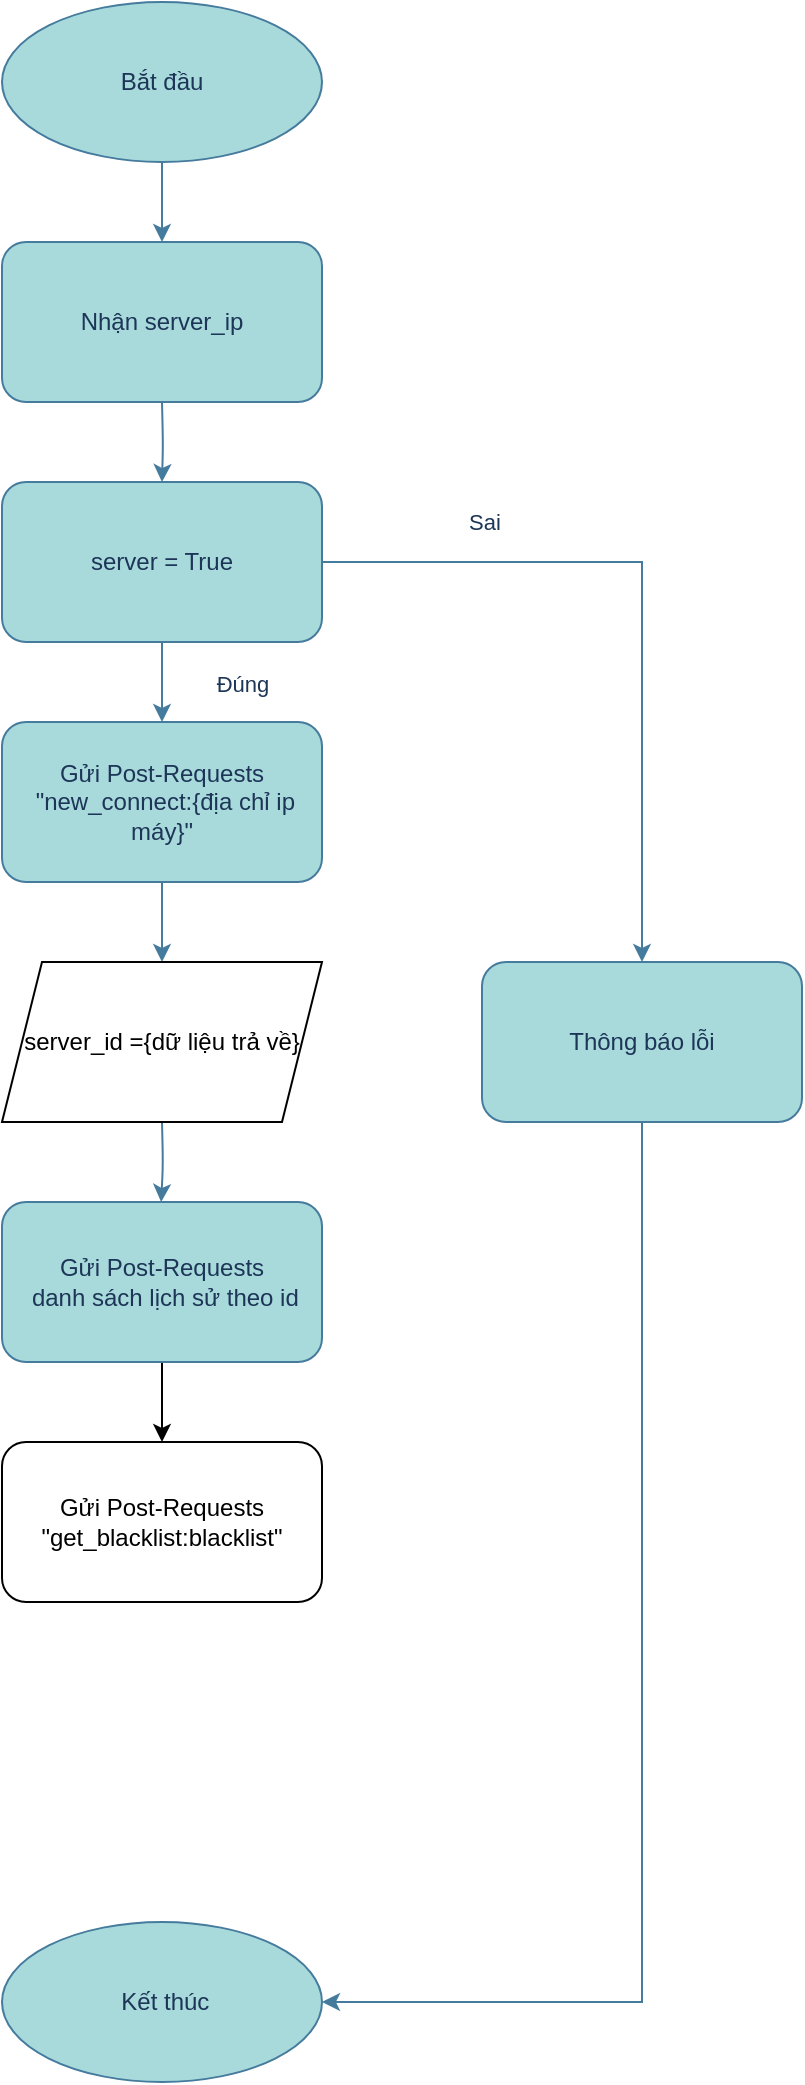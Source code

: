 <mxfile version="22.1.16" type="github">
  <diagram name="Trang-1" id="ER4wUnBnk97Xg_GWKOxj">
    <mxGraphModel dx="643" dy="448" grid="1" gridSize="10" guides="1" tooltips="1" connect="1" arrows="1" fold="1" page="1" pageScale="1" pageWidth="827" pageHeight="1169" math="0" shadow="0">
      <root>
        <mxCell id="0" />
        <mxCell id="1" parent="0" />
        <mxCell id="Ut0xZS67pPm9S65PYU5N-1" style="edgeStyle=orthogonalEdgeStyle;rounded=1;orthogonalLoop=1;jettySize=auto;html=1;exitX=0.5;exitY=1;exitDx=0;exitDy=0;entryX=0.5;entryY=0;entryDx=0;entryDy=0;labelBackgroundColor=none;strokeColor=#457B9D;fontColor=default;" edge="1" parent="1" source="Ut0xZS67pPm9S65PYU5N-2" target="Ut0xZS67pPm9S65PYU5N-20">
          <mxGeometry relative="1" as="geometry" />
        </mxCell>
        <mxCell id="Ut0xZS67pPm9S65PYU5N-2" value="Bắt đầu" style="ellipse;whiteSpace=wrap;html=1;labelBackgroundColor=none;fillColor=#A8DADC;strokeColor=#457B9D;fontColor=#1D3557;rounded=1;" vertex="1" parent="1">
          <mxGeometry x="280" y="200" width="160" height="80" as="geometry" />
        </mxCell>
        <mxCell id="Ut0xZS67pPm9S65PYU5N-3" style="edgeStyle=orthogonalEdgeStyle;rounded=1;orthogonalLoop=1;jettySize=auto;html=1;exitX=0.5;exitY=1;exitDx=0;exitDy=0;entryX=0.5;entryY=0;entryDx=0;entryDy=0;labelBackgroundColor=none;strokeColor=#457B9D;fontColor=default;" edge="1" parent="1" target="Ut0xZS67pPm9S65PYU5N-11">
          <mxGeometry relative="1" as="geometry">
            <mxPoint x="360" y="400" as="sourcePoint" />
          </mxGeometry>
        </mxCell>
        <mxCell id="Ut0xZS67pPm9S65PYU5N-5" style="edgeStyle=orthogonalEdgeStyle;rounded=0;orthogonalLoop=1;jettySize=auto;html=1;exitX=0.5;exitY=1;exitDx=0;exitDy=0;entryX=0.5;entryY=0;entryDx=0;entryDy=0;labelBackgroundColor=none;strokeColor=#457B9D;fontColor=default;" edge="1" parent="1" source="Ut0xZS67pPm9S65PYU5N-6">
          <mxGeometry relative="1" as="geometry">
            <mxPoint x="360" y="680" as="targetPoint" />
          </mxGeometry>
        </mxCell>
        <mxCell id="Ut0xZS67pPm9S65PYU5N-6" value="Gửi Post-Requests&lt;br&gt;&amp;nbsp;&quot;new_connect:{địa chỉ ip máy}&quot;" style="rounded=1;whiteSpace=wrap;html=1;labelBackgroundColor=none;fillColor=#A8DADC;strokeColor=#457B9D;fontColor=#1D3557;" vertex="1" parent="1">
          <mxGeometry x="280" y="560" width="160" height="80" as="geometry" />
        </mxCell>
        <mxCell id="Ut0xZS67pPm9S65PYU5N-7" style="edgeStyle=orthogonalEdgeStyle;rounded=1;orthogonalLoop=1;jettySize=auto;html=1;exitX=0.5;exitY=1;exitDx=0;exitDy=0;entryX=0.5;entryY=0;entryDx=0;entryDy=0;labelBackgroundColor=none;strokeColor=#457B9D;fontColor=default;" edge="1" parent="1" source="Ut0xZS67pPm9S65PYU5N-11">
          <mxGeometry relative="1" as="geometry">
            <mxPoint x="360" y="560" as="targetPoint" />
          </mxGeometry>
        </mxCell>
        <mxCell id="Ut0xZS67pPm9S65PYU5N-8" value="Đúng" style="edgeLabel;html=1;align=center;verticalAlign=middle;resizable=0;points=[];labelBackgroundColor=none;fontColor=#1D3557;rounded=1;" vertex="1" connectable="0" parent="Ut0xZS67pPm9S65PYU5N-7">
          <mxGeometry x="-0.197" y="1" relative="1" as="geometry">
            <mxPoint x="39" y="4" as="offset" />
          </mxGeometry>
        </mxCell>
        <mxCell id="Ut0xZS67pPm9S65PYU5N-9" style="edgeStyle=orthogonalEdgeStyle;rounded=0;orthogonalLoop=1;jettySize=auto;html=1;exitX=1;exitY=0.5;exitDx=0;exitDy=0;entryX=0.5;entryY=0;entryDx=0;entryDy=0;labelBackgroundColor=none;strokeColor=#457B9D;fontColor=default;" edge="1" parent="1" source="Ut0xZS67pPm9S65PYU5N-11" target="Ut0xZS67pPm9S65PYU5N-18">
          <mxGeometry relative="1" as="geometry" />
        </mxCell>
        <mxCell id="Ut0xZS67pPm9S65PYU5N-10" value="Sai" style="edgeLabel;html=1;align=center;verticalAlign=middle;resizable=0;points=[];fontColor=#1D3557;" vertex="1" connectable="0" parent="Ut0xZS67pPm9S65PYU5N-9">
          <mxGeometry x="-0.563" y="1" relative="1" as="geometry">
            <mxPoint x="2" y="-19" as="offset" />
          </mxGeometry>
        </mxCell>
        <mxCell id="Ut0xZS67pPm9S65PYU5N-11" value="server = True" style="rounded=1;whiteSpace=wrap;html=1;labelBackgroundColor=none;fillColor=#A8DADC;strokeColor=#457B9D;fontColor=#1D3557;" vertex="1" parent="1">
          <mxGeometry x="280" y="440" width="160" height="80" as="geometry" />
        </mxCell>
        <mxCell id="Ut0xZS67pPm9S65PYU5N-12" style="edgeStyle=orthogonalEdgeStyle;rounded=1;orthogonalLoop=1;jettySize=auto;html=1;exitX=0.5;exitY=1;exitDx=0;exitDy=0;labelBackgroundColor=none;strokeColor=#457B9D;fontColor=default;" edge="1" parent="1">
          <mxGeometry relative="1" as="geometry">
            <mxPoint x="359.579" y="800" as="targetPoint" />
            <mxPoint x="360" y="760" as="sourcePoint" />
          </mxGeometry>
        </mxCell>
        <mxCell id="Ut0xZS67pPm9S65PYU5N-26" style="edgeStyle=orthogonalEdgeStyle;rounded=0;orthogonalLoop=1;jettySize=auto;html=1;entryX=0.5;entryY=0;entryDx=0;entryDy=0;" edge="1" parent="1" source="Ut0xZS67pPm9S65PYU5N-15" target="Ut0xZS67pPm9S65PYU5N-25">
          <mxGeometry relative="1" as="geometry" />
        </mxCell>
        <mxCell id="Ut0xZS67pPm9S65PYU5N-15" value="Gửi Post-Requests&lt;br&gt;&amp;nbsp;danh sách lịch sử theo id" style="rounded=1;whiteSpace=wrap;html=1;labelBackgroundColor=none;fillColor=#A8DADC;strokeColor=#457B9D;fontColor=#1D3557;" vertex="1" parent="1">
          <mxGeometry x="280" y="800" width="160" height="80" as="geometry" />
        </mxCell>
        <mxCell id="Ut0xZS67pPm9S65PYU5N-16" value="&amp;nbsp;Kết thúc" style="ellipse;whiteSpace=wrap;html=1;labelBackgroundColor=none;fillColor=#A8DADC;strokeColor=#457B9D;fontColor=#1D3557;rounded=1;" vertex="1" parent="1">
          <mxGeometry x="280" y="1160" width="160" height="80" as="geometry" />
        </mxCell>
        <mxCell id="Ut0xZS67pPm9S65PYU5N-17" style="edgeStyle=orthogonalEdgeStyle;rounded=0;orthogonalLoop=1;jettySize=auto;html=1;exitX=0.5;exitY=1;exitDx=0;exitDy=0;entryX=1;entryY=0.5;entryDx=0;entryDy=0;labelBackgroundColor=none;strokeColor=#457B9D;fontColor=default;" edge="1" parent="1" source="Ut0xZS67pPm9S65PYU5N-18" target="Ut0xZS67pPm9S65PYU5N-16">
          <mxGeometry relative="1" as="geometry" />
        </mxCell>
        <mxCell id="Ut0xZS67pPm9S65PYU5N-18" value="Thông báo lỗi" style="rounded=1;whiteSpace=wrap;html=1;labelBackgroundColor=none;fillColor=#A8DADC;strokeColor=#457B9D;fontColor=#1D3557;" vertex="1" parent="1">
          <mxGeometry x="520" y="680" width="160" height="80" as="geometry" />
        </mxCell>
        <mxCell id="Ut0xZS67pPm9S65PYU5N-20" value="Nhận server_ip" style="rounded=1;whiteSpace=wrap;html=1;labelBackgroundColor=none;fillColor=#A8DADC;strokeColor=#457B9D;fontColor=#1D3557;" vertex="1" parent="1">
          <mxGeometry x="280" y="320" width="160" height="80" as="geometry" />
        </mxCell>
        <mxCell id="Ut0xZS67pPm9S65PYU5N-24" value="server_id ={dữ liệu trả về}" style="shape=parallelogram;perimeter=parallelogramPerimeter;whiteSpace=wrap;html=1;fixedSize=1;" vertex="1" parent="1">
          <mxGeometry x="280" y="680" width="160" height="80" as="geometry" />
        </mxCell>
        <mxCell id="Ut0xZS67pPm9S65PYU5N-25" value="Gửi Post-Requests&lt;br&gt;&quot;get_blacklist:blacklist&quot;" style="rounded=1;whiteSpace=wrap;html=1;" vertex="1" parent="1">
          <mxGeometry x="280" y="920" width="160" height="80" as="geometry" />
        </mxCell>
      </root>
    </mxGraphModel>
  </diagram>
</mxfile>
